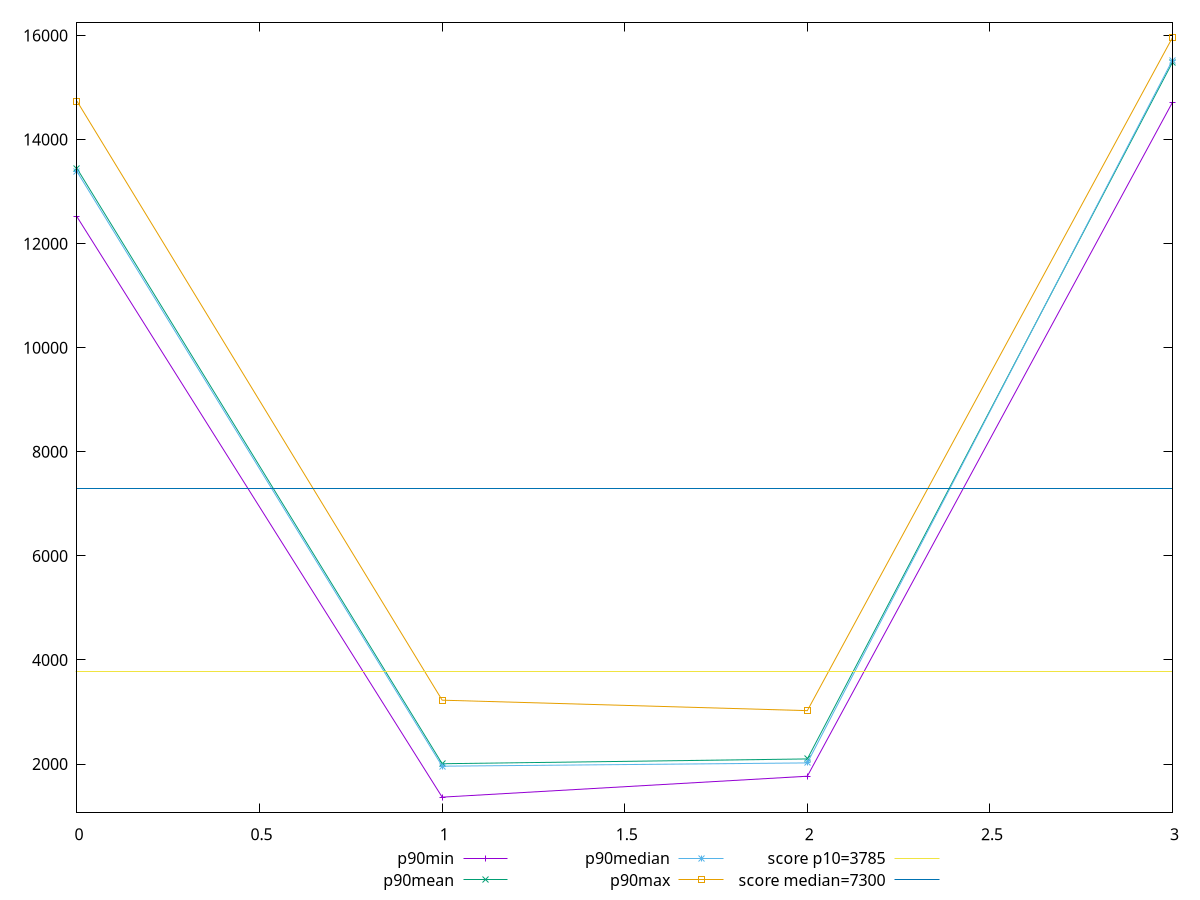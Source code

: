 reset

$p90Min <<EOF
0 12515.400500000002
1 1363.7060000000001
2 1765.9429999999998
3 14717.095500000001
EOF

$p90Mean <<EOF
0 13443.468755319152
1 2005.852322872341
2 2097.956095698925
3 15485.900914893622
EOF

$p90Median <<EOF
0 13384.322250000001
1 1958.5795
2 2021.5955
3 15528.188499999998
EOF

$p90Max <<EOF
0 14737.1202
1 3227.1669999999995
2 3025.889
3 15961.6475
EOF

set key outside below
set xrange [0:3]
set yrange [1071.74717:16253.606329999999]
set trange [1071.74717:16253.606329999999]
set terminal svg size 640, 560 enhanced background rgb 'white'
set output "report/report_00029_2021-02-24T13-36-40.390Z/interactive/progression/value.svg"

plot $p90Min title "p90min" with linespoints, \
     $p90Mean title "p90mean" with linespoints, \
     $p90Median title "p90median" with linespoints, \
     $p90Max title "p90max" with linespoints, \
     3785 title "score p10=3785", \
     7300 title "score median=7300"

reset

